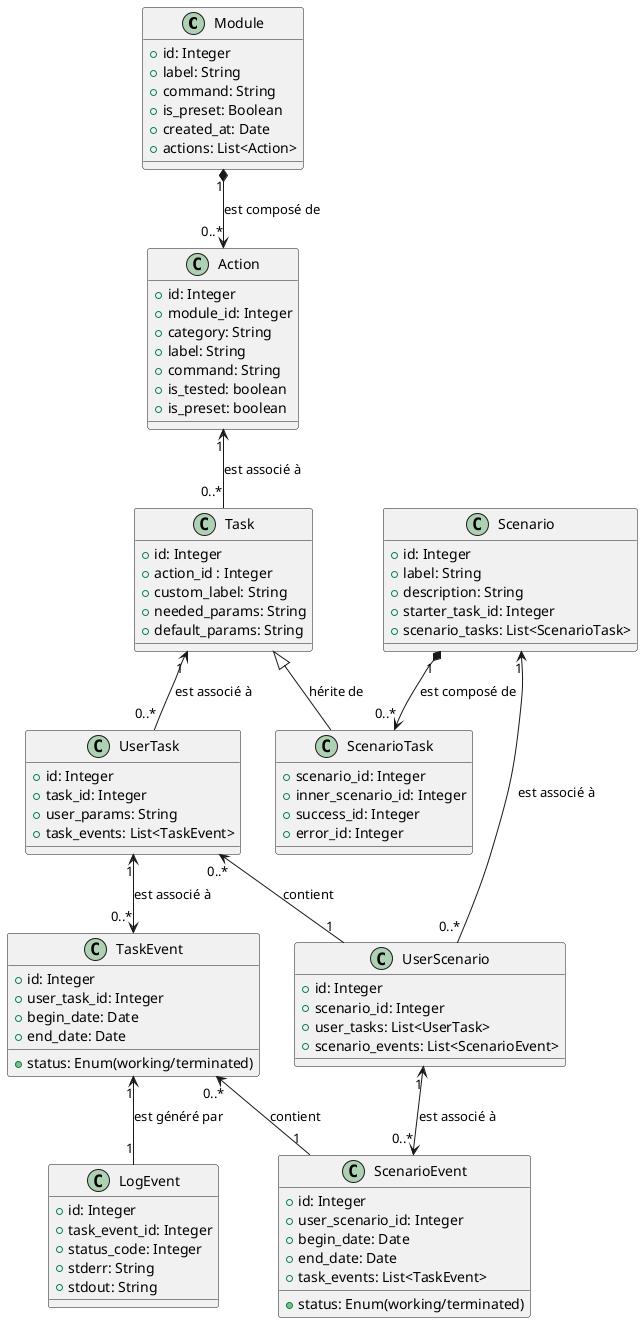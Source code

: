 @startuml
class Module {
  + id: Integer
  + label: String
  + command: String
  + is_preset: Boolean
  + created_at: Date
  + actions: List<Action>
}

class Action {
  + id: Integer
  + module_id: Integer
  + category: String
  + label: String
  + command: String
  + is_tested: boolean
  + is_preset: boolean
}

class Task {
  + id: Integer
  + action_id : Integer
  + custom_label: String
  + needed_params: String
  + default_params: String
}


class UserTask {
  + id: Integer
  + task_id: Integer
  + user_params: String
  + task_events: List<TaskEvent>
}
class TaskEvent{
  + id: Integer
  + user_task_id: Integer
  + status: Enum(working/terminated)
  + begin_date: Date
  + end_date: Date
}


class LogEvent {
  + id: Integer
  + task_event_id: Integer
  + status_code: Integer
  + stderr: String
  + stdout: String
}

class Scenario {
  + id: Integer
  + label: String
  + description: String
  + starter_task_id: Integer
  + scenario_tasks: List<ScenarioTask>
}
class ScenarioTask {

  + scenario_id: Integer
  + inner_scenario_id: Integer
  + success_id: Integer
  + error_id: Integer
}


class UserScenario {
  + id: Integer
  + scenario_id: Integer
  + user_tasks: List<UserTask>
  + scenario_events: List<ScenarioEvent>
}


class ScenarioEvent {
  + id: Integer
  + user_scenario_id: Integer
  + status: Enum(working/terminated)
  + begin_date: Date
  + end_date: Date
  + task_events: List<TaskEvent>
}


Module "1" *--> "0..*" Action : est composé de


Action "1" <-- "0..*" Task : est associé à


Task "1" <-- "0..*" UserTask : est associé à


UserTask "1" <--> "0..*" TaskEvent : est associé à


TaskEvent "1" <-- "1" LogEvent : est généré par


Scenario "1" *--> "0..*" ScenarioTask : est composé de


Task <|-- ScenarioTask : hérite de


Scenario "1" <-- "0..*" UserScenario : est associé à


UserTask "0..*" <-- "1" UserScenario : contient


UserScenario "1" <--> "0..*" ScenarioEvent : est associé à


TaskEvent "0..*" <-- "1" ScenarioEvent : contient
@enduml